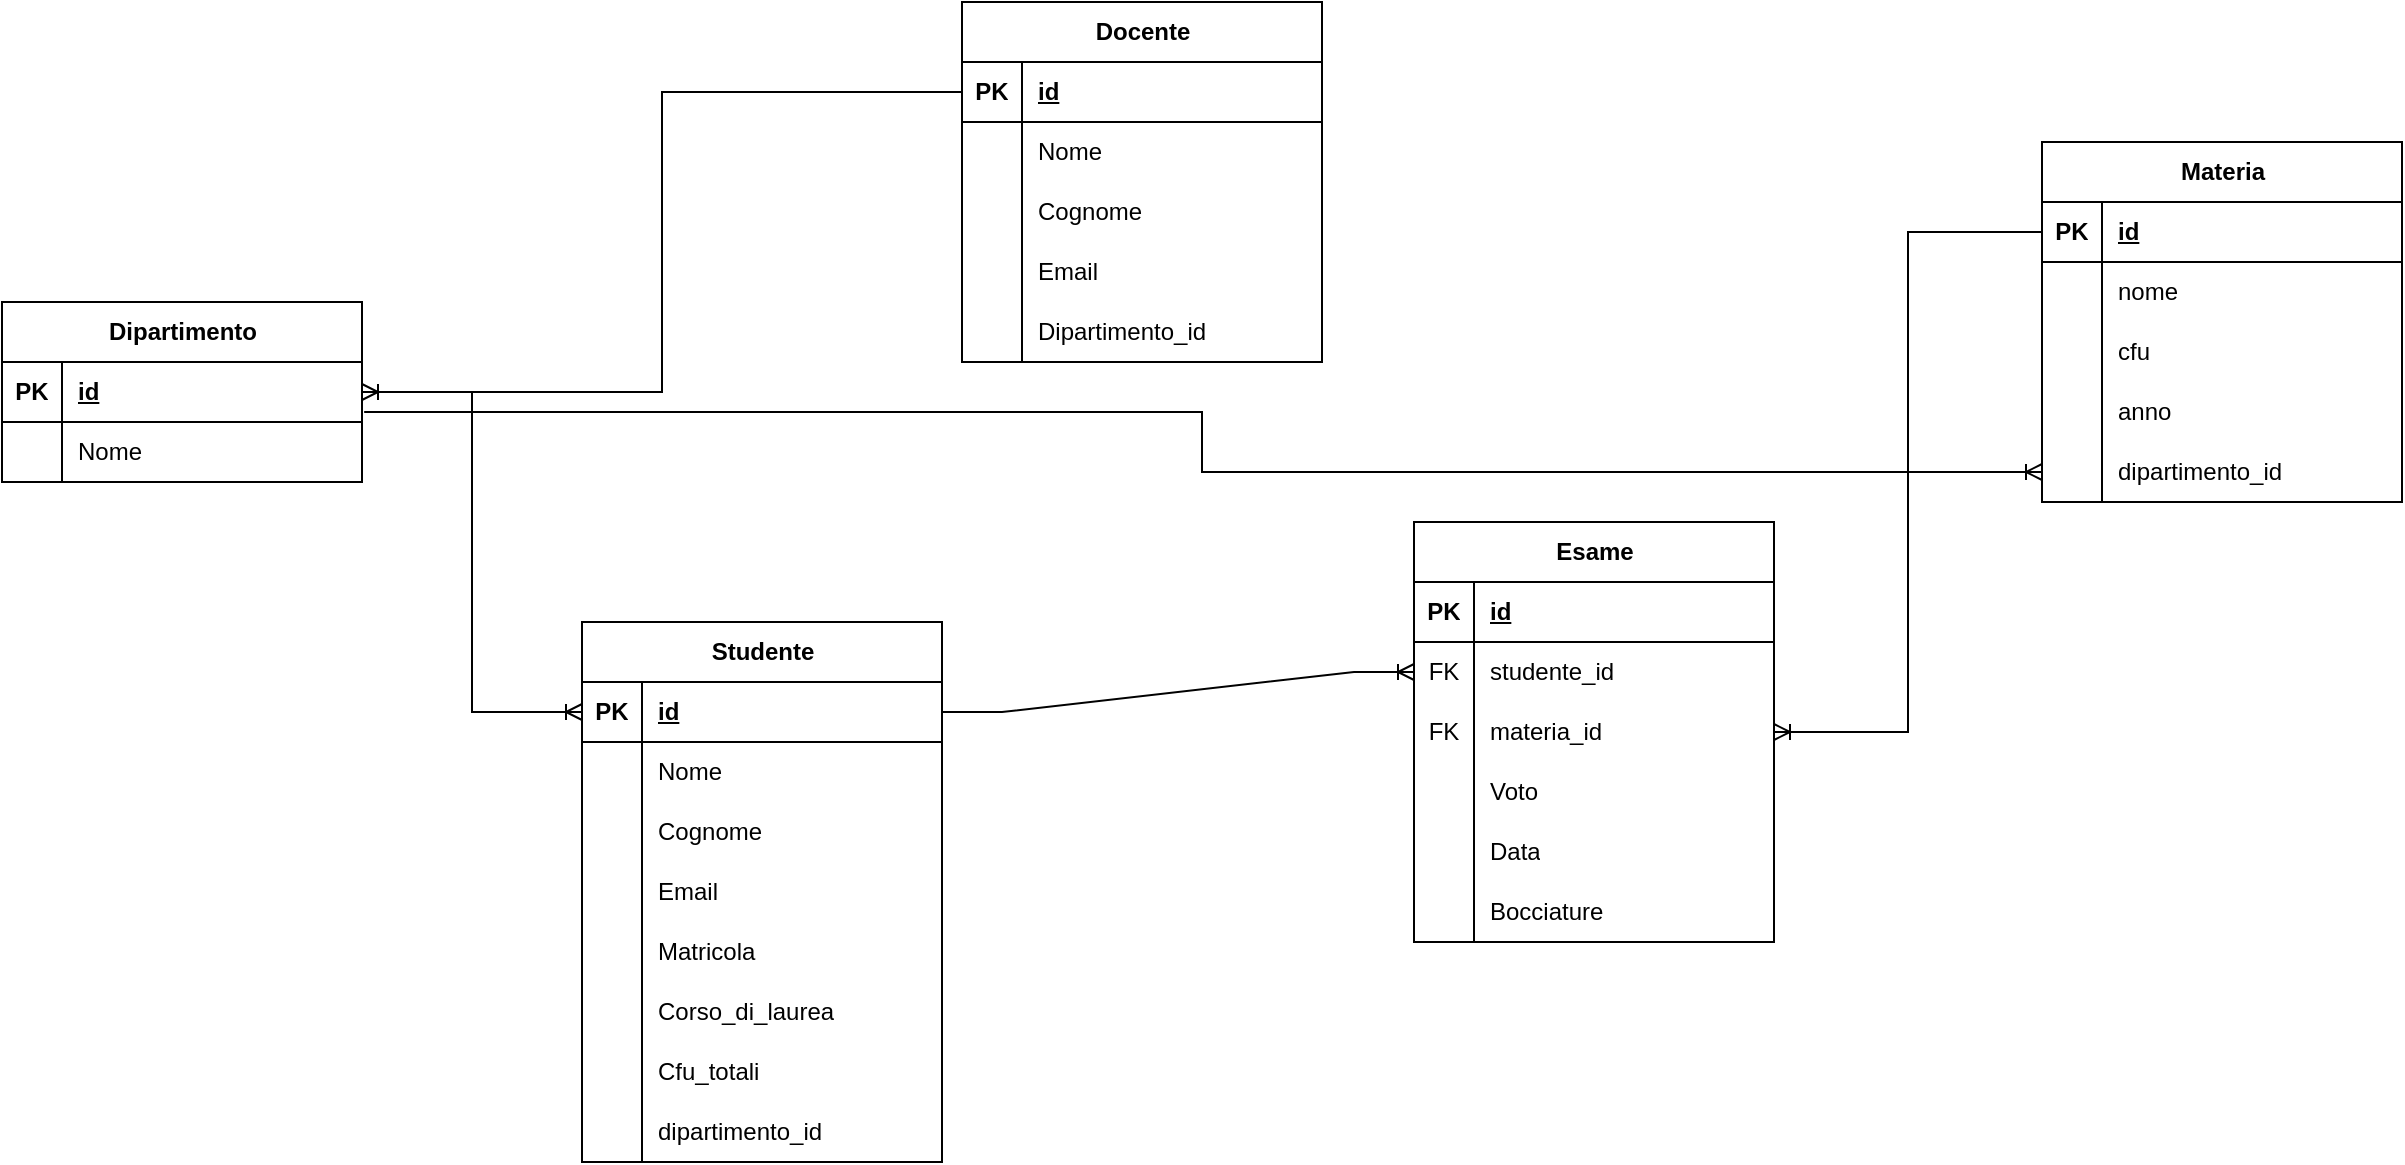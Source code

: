 <mxfile version="26.0.16">
  <diagram name="Page-1" id="efa7a0a1-bf9b-a30e-e6df-94a7791c09e9">
    <mxGraphModel dx="2492" dy="1916" grid="1" gridSize="10" guides="1" tooltips="1" connect="1" arrows="1" fold="1" page="1" pageScale="1" pageWidth="826" pageHeight="1169" background="none" math="0" shadow="0">
      <root>
        <mxCell id="0" />
        <mxCell id="1" parent="0" />
        <mxCell id="_u63M2XrX-vX41-G45kR-60" value="Dipartimento" style="shape=table;startSize=30;container=1;collapsible=1;childLayout=tableLayout;fixedRows=1;rowLines=0;fontStyle=1;align=center;resizeLast=1;html=1;" parent="1" vertex="1">
          <mxGeometry x="-260" y="-170" width="180" height="90" as="geometry" />
        </mxCell>
        <mxCell id="_u63M2XrX-vX41-G45kR-61" value="" style="shape=tableRow;horizontal=0;startSize=0;swimlaneHead=0;swimlaneBody=0;fillColor=none;collapsible=0;dropTarget=0;points=[[0,0.5],[1,0.5]];portConstraint=eastwest;top=0;left=0;right=0;bottom=1;" parent="_u63M2XrX-vX41-G45kR-60" vertex="1">
          <mxGeometry y="30" width="180" height="30" as="geometry" />
        </mxCell>
        <mxCell id="_u63M2XrX-vX41-G45kR-62" value="PK" style="shape=partialRectangle;connectable=0;fillColor=none;top=0;left=0;bottom=0;right=0;fontStyle=1;overflow=hidden;whiteSpace=wrap;html=1;" parent="_u63M2XrX-vX41-G45kR-61" vertex="1">
          <mxGeometry width="30" height="30" as="geometry">
            <mxRectangle width="30" height="30" as="alternateBounds" />
          </mxGeometry>
        </mxCell>
        <mxCell id="_u63M2XrX-vX41-G45kR-63" value="id&lt;span style=&quot;white-space: pre;&quot;&gt;&#x9;&lt;/span&gt;" style="shape=partialRectangle;connectable=0;fillColor=none;top=0;left=0;bottom=0;right=0;align=left;spacingLeft=6;fontStyle=5;overflow=hidden;whiteSpace=wrap;html=1;" parent="_u63M2XrX-vX41-G45kR-61" vertex="1">
          <mxGeometry x="30" width="150" height="30" as="geometry">
            <mxRectangle width="150" height="30" as="alternateBounds" />
          </mxGeometry>
        </mxCell>
        <mxCell id="_u63M2XrX-vX41-G45kR-64" value="" style="shape=tableRow;horizontal=0;startSize=0;swimlaneHead=0;swimlaneBody=0;fillColor=none;collapsible=0;dropTarget=0;points=[[0,0.5],[1,0.5]];portConstraint=eastwest;top=0;left=0;right=0;bottom=0;" parent="_u63M2XrX-vX41-G45kR-60" vertex="1">
          <mxGeometry y="60" width="180" height="30" as="geometry" />
        </mxCell>
        <mxCell id="_u63M2XrX-vX41-G45kR-65" value="" style="shape=partialRectangle;connectable=0;fillColor=none;top=0;left=0;bottom=0;right=0;editable=1;overflow=hidden;whiteSpace=wrap;html=1;" parent="_u63M2XrX-vX41-G45kR-64" vertex="1">
          <mxGeometry width="30" height="30" as="geometry">
            <mxRectangle width="30" height="30" as="alternateBounds" />
          </mxGeometry>
        </mxCell>
        <mxCell id="_u63M2XrX-vX41-G45kR-66" value="Nome" style="shape=partialRectangle;connectable=0;fillColor=none;top=0;left=0;bottom=0;right=0;align=left;spacingLeft=6;overflow=hidden;whiteSpace=wrap;html=1;" parent="_u63M2XrX-vX41-G45kR-64" vertex="1">
          <mxGeometry x="30" width="150" height="30" as="geometry">
            <mxRectangle width="150" height="30" as="alternateBounds" />
          </mxGeometry>
        </mxCell>
        <mxCell id="Lt_HKPZrhr7N8PW2pomk-114" value="Studente" style="shape=table;startSize=30;container=1;collapsible=1;childLayout=tableLayout;fixedRows=1;rowLines=0;fontStyle=1;align=center;resizeLast=1;html=1;" parent="1" vertex="1">
          <mxGeometry x="30" y="-10" width="180" height="270" as="geometry" />
        </mxCell>
        <mxCell id="Lt_HKPZrhr7N8PW2pomk-115" value="" style="shape=tableRow;horizontal=0;startSize=0;swimlaneHead=0;swimlaneBody=0;fillColor=none;collapsible=0;dropTarget=0;points=[[0,0.5],[1,0.5]];portConstraint=eastwest;top=0;left=0;right=0;bottom=1;" parent="Lt_HKPZrhr7N8PW2pomk-114" vertex="1">
          <mxGeometry y="30" width="180" height="30" as="geometry" />
        </mxCell>
        <mxCell id="Lt_HKPZrhr7N8PW2pomk-116" value="PK" style="shape=partialRectangle;connectable=0;fillColor=none;top=0;left=0;bottom=0;right=0;fontStyle=1;overflow=hidden;whiteSpace=wrap;html=1;" parent="Lt_HKPZrhr7N8PW2pomk-115" vertex="1">
          <mxGeometry width="30" height="30" as="geometry">
            <mxRectangle width="30" height="30" as="alternateBounds" />
          </mxGeometry>
        </mxCell>
        <mxCell id="Lt_HKPZrhr7N8PW2pomk-117" value="id&lt;span style=&quot;white-space: pre;&quot;&gt;&#x9;&lt;/span&gt;" style="shape=partialRectangle;connectable=0;fillColor=none;top=0;left=0;bottom=0;right=0;align=left;spacingLeft=6;fontStyle=5;overflow=hidden;whiteSpace=wrap;html=1;" parent="Lt_HKPZrhr7N8PW2pomk-115" vertex="1">
          <mxGeometry x="30" width="150" height="30" as="geometry">
            <mxRectangle width="150" height="30" as="alternateBounds" />
          </mxGeometry>
        </mxCell>
        <mxCell id="Lt_HKPZrhr7N8PW2pomk-118" value="" style="shape=tableRow;horizontal=0;startSize=0;swimlaneHead=0;swimlaneBody=0;fillColor=none;collapsible=0;dropTarget=0;points=[[0,0.5],[1,0.5]];portConstraint=eastwest;top=0;left=0;right=0;bottom=0;" parent="Lt_HKPZrhr7N8PW2pomk-114" vertex="1">
          <mxGeometry y="60" width="180" height="30" as="geometry" />
        </mxCell>
        <mxCell id="Lt_HKPZrhr7N8PW2pomk-119" value="" style="shape=partialRectangle;connectable=0;fillColor=none;top=0;left=0;bottom=0;right=0;editable=1;overflow=hidden;whiteSpace=wrap;html=1;" parent="Lt_HKPZrhr7N8PW2pomk-118" vertex="1">
          <mxGeometry width="30" height="30" as="geometry">
            <mxRectangle width="30" height="30" as="alternateBounds" />
          </mxGeometry>
        </mxCell>
        <mxCell id="Lt_HKPZrhr7N8PW2pomk-120" value="Nome" style="shape=partialRectangle;connectable=0;fillColor=none;top=0;left=0;bottom=0;right=0;align=left;spacingLeft=6;overflow=hidden;whiteSpace=wrap;html=1;" parent="Lt_HKPZrhr7N8PW2pomk-118" vertex="1">
          <mxGeometry x="30" width="150" height="30" as="geometry">
            <mxRectangle width="150" height="30" as="alternateBounds" />
          </mxGeometry>
        </mxCell>
        <mxCell id="Lt_HKPZrhr7N8PW2pomk-121" value="" style="shape=tableRow;horizontal=0;startSize=0;swimlaneHead=0;swimlaneBody=0;fillColor=none;collapsible=0;dropTarget=0;points=[[0,0.5],[1,0.5]];portConstraint=eastwest;top=0;left=0;right=0;bottom=0;" parent="Lt_HKPZrhr7N8PW2pomk-114" vertex="1">
          <mxGeometry y="90" width="180" height="30" as="geometry" />
        </mxCell>
        <mxCell id="Lt_HKPZrhr7N8PW2pomk-122" value="" style="shape=partialRectangle;connectable=0;fillColor=none;top=0;left=0;bottom=0;right=0;editable=1;overflow=hidden;whiteSpace=wrap;html=1;" parent="Lt_HKPZrhr7N8PW2pomk-121" vertex="1">
          <mxGeometry width="30" height="30" as="geometry">
            <mxRectangle width="30" height="30" as="alternateBounds" />
          </mxGeometry>
        </mxCell>
        <mxCell id="Lt_HKPZrhr7N8PW2pomk-123" value="Cognome" style="shape=partialRectangle;connectable=0;fillColor=none;top=0;left=0;bottom=0;right=0;align=left;spacingLeft=6;overflow=hidden;whiteSpace=wrap;html=1;" parent="Lt_HKPZrhr7N8PW2pomk-121" vertex="1">
          <mxGeometry x="30" width="150" height="30" as="geometry">
            <mxRectangle width="150" height="30" as="alternateBounds" />
          </mxGeometry>
        </mxCell>
        <mxCell id="Lt_HKPZrhr7N8PW2pomk-124" value="" style="shape=tableRow;horizontal=0;startSize=0;swimlaneHead=0;swimlaneBody=0;fillColor=none;collapsible=0;dropTarget=0;points=[[0,0.5],[1,0.5]];portConstraint=eastwest;top=0;left=0;right=0;bottom=0;" parent="Lt_HKPZrhr7N8PW2pomk-114" vertex="1">
          <mxGeometry y="120" width="180" height="30" as="geometry" />
        </mxCell>
        <mxCell id="Lt_HKPZrhr7N8PW2pomk-125" value="" style="shape=partialRectangle;connectable=0;fillColor=none;top=0;left=0;bottom=0;right=0;editable=1;overflow=hidden;whiteSpace=wrap;html=1;" parent="Lt_HKPZrhr7N8PW2pomk-124" vertex="1">
          <mxGeometry width="30" height="30" as="geometry">
            <mxRectangle width="30" height="30" as="alternateBounds" />
          </mxGeometry>
        </mxCell>
        <mxCell id="Lt_HKPZrhr7N8PW2pomk-126" value="Email" style="shape=partialRectangle;connectable=0;fillColor=none;top=0;left=0;bottom=0;right=0;align=left;spacingLeft=6;overflow=hidden;whiteSpace=wrap;html=1;" parent="Lt_HKPZrhr7N8PW2pomk-124" vertex="1">
          <mxGeometry x="30" width="150" height="30" as="geometry">
            <mxRectangle width="150" height="30" as="alternateBounds" />
          </mxGeometry>
        </mxCell>
        <mxCell id="Lt_HKPZrhr7N8PW2pomk-127" style="shape=tableRow;horizontal=0;startSize=0;swimlaneHead=0;swimlaneBody=0;fillColor=none;collapsible=0;dropTarget=0;points=[[0,0.5],[1,0.5]];portConstraint=eastwest;top=0;left=0;right=0;bottom=0;" parent="Lt_HKPZrhr7N8PW2pomk-114" vertex="1">
          <mxGeometry y="150" width="180" height="30" as="geometry" />
        </mxCell>
        <mxCell id="Lt_HKPZrhr7N8PW2pomk-128" style="shape=partialRectangle;connectable=0;fillColor=none;top=0;left=0;bottom=0;right=0;editable=1;overflow=hidden;whiteSpace=wrap;html=1;" parent="Lt_HKPZrhr7N8PW2pomk-127" vertex="1">
          <mxGeometry width="30" height="30" as="geometry">
            <mxRectangle width="30" height="30" as="alternateBounds" />
          </mxGeometry>
        </mxCell>
        <mxCell id="Lt_HKPZrhr7N8PW2pomk-129" value="Matricola" style="shape=partialRectangle;connectable=0;fillColor=none;top=0;left=0;bottom=0;right=0;align=left;spacingLeft=6;overflow=hidden;whiteSpace=wrap;html=1;" parent="Lt_HKPZrhr7N8PW2pomk-127" vertex="1">
          <mxGeometry x="30" width="150" height="30" as="geometry">
            <mxRectangle width="150" height="30" as="alternateBounds" />
          </mxGeometry>
        </mxCell>
        <mxCell id="Lt_HKPZrhr7N8PW2pomk-133" style="shape=tableRow;horizontal=0;startSize=0;swimlaneHead=0;swimlaneBody=0;fillColor=none;collapsible=0;dropTarget=0;points=[[0,0.5],[1,0.5]];portConstraint=eastwest;top=0;left=0;right=0;bottom=0;" parent="Lt_HKPZrhr7N8PW2pomk-114" vertex="1">
          <mxGeometry y="180" width="180" height="30" as="geometry" />
        </mxCell>
        <mxCell id="Lt_HKPZrhr7N8PW2pomk-134" style="shape=partialRectangle;connectable=0;fillColor=none;top=0;left=0;bottom=0;right=0;editable=1;overflow=hidden;whiteSpace=wrap;html=1;" parent="Lt_HKPZrhr7N8PW2pomk-133" vertex="1">
          <mxGeometry width="30" height="30" as="geometry">
            <mxRectangle width="30" height="30" as="alternateBounds" />
          </mxGeometry>
        </mxCell>
        <mxCell id="Lt_HKPZrhr7N8PW2pomk-135" value="Corso_di_laurea" style="shape=partialRectangle;connectable=0;fillColor=none;top=0;left=0;bottom=0;right=0;align=left;spacingLeft=6;overflow=hidden;whiteSpace=wrap;html=1;" parent="Lt_HKPZrhr7N8PW2pomk-133" vertex="1">
          <mxGeometry x="30" width="150" height="30" as="geometry">
            <mxRectangle width="150" height="30" as="alternateBounds" />
          </mxGeometry>
        </mxCell>
        <mxCell id="Lt_HKPZrhr7N8PW2pomk-130" style="shape=tableRow;horizontal=0;startSize=0;swimlaneHead=0;swimlaneBody=0;fillColor=none;collapsible=0;dropTarget=0;points=[[0,0.5],[1,0.5]];portConstraint=eastwest;top=0;left=0;right=0;bottom=0;" parent="Lt_HKPZrhr7N8PW2pomk-114" vertex="1">
          <mxGeometry y="210" width="180" height="30" as="geometry" />
        </mxCell>
        <mxCell id="Lt_HKPZrhr7N8PW2pomk-131" style="shape=partialRectangle;connectable=0;fillColor=none;top=0;left=0;bottom=0;right=0;editable=1;overflow=hidden;whiteSpace=wrap;html=1;" parent="Lt_HKPZrhr7N8PW2pomk-130" vertex="1">
          <mxGeometry width="30" height="30" as="geometry">
            <mxRectangle width="30" height="30" as="alternateBounds" />
          </mxGeometry>
        </mxCell>
        <mxCell id="Lt_HKPZrhr7N8PW2pomk-132" value="Cfu_totali" style="shape=partialRectangle;connectable=0;fillColor=none;top=0;left=0;bottom=0;right=0;align=left;spacingLeft=6;overflow=hidden;whiteSpace=wrap;html=1;" parent="Lt_HKPZrhr7N8PW2pomk-130" vertex="1">
          <mxGeometry x="30" width="150" height="30" as="geometry">
            <mxRectangle width="150" height="30" as="alternateBounds" />
          </mxGeometry>
        </mxCell>
        <mxCell id="EEXMYouyrITuyN5QLAeT-4" style="shape=tableRow;horizontal=0;startSize=0;swimlaneHead=0;swimlaneBody=0;fillColor=none;collapsible=0;dropTarget=0;points=[[0,0.5],[1,0.5]];portConstraint=eastwest;top=0;left=0;right=0;bottom=0;" parent="Lt_HKPZrhr7N8PW2pomk-114" vertex="1">
          <mxGeometry y="240" width="180" height="30" as="geometry" />
        </mxCell>
        <mxCell id="EEXMYouyrITuyN5QLAeT-5" style="shape=partialRectangle;connectable=0;fillColor=none;top=0;left=0;bottom=0;right=0;editable=1;overflow=hidden;whiteSpace=wrap;html=1;" parent="EEXMYouyrITuyN5QLAeT-4" vertex="1">
          <mxGeometry width="30" height="30" as="geometry">
            <mxRectangle width="30" height="30" as="alternateBounds" />
          </mxGeometry>
        </mxCell>
        <mxCell id="EEXMYouyrITuyN5QLAeT-6" value="dipartimento_id" style="shape=partialRectangle;connectable=0;fillColor=none;top=0;left=0;bottom=0;right=0;align=left;spacingLeft=6;overflow=hidden;whiteSpace=wrap;html=1;" parent="EEXMYouyrITuyN5QLAeT-4" vertex="1">
          <mxGeometry x="30" width="150" height="30" as="geometry">
            <mxRectangle width="150" height="30" as="alternateBounds" />
          </mxGeometry>
        </mxCell>
        <mxCell id="Lt_HKPZrhr7N8PW2pomk-139" value="Esame" style="shape=table;startSize=30;container=1;collapsible=1;childLayout=tableLayout;fixedRows=1;rowLines=0;fontStyle=1;align=center;resizeLast=1;html=1;" parent="1" vertex="1">
          <mxGeometry x="446" y="-60" width="180" height="210" as="geometry" />
        </mxCell>
        <mxCell id="Lt_HKPZrhr7N8PW2pomk-140" value="" style="shape=tableRow;horizontal=0;startSize=0;swimlaneHead=0;swimlaneBody=0;fillColor=none;collapsible=0;dropTarget=0;points=[[0,0.5],[1,0.5]];portConstraint=eastwest;top=0;left=0;right=0;bottom=1;" parent="Lt_HKPZrhr7N8PW2pomk-139" vertex="1">
          <mxGeometry y="30" width="180" height="30" as="geometry" />
        </mxCell>
        <mxCell id="Lt_HKPZrhr7N8PW2pomk-141" value="PK" style="shape=partialRectangle;connectable=0;fillColor=none;top=0;left=0;bottom=0;right=0;fontStyle=1;overflow=hidden;whiteSpace=wrap;html=1;" parent="Lt_HKPZrhr7N8PW2pomk-140" vertex="1">
          <mxGeometry width="30" height="30" as="geometry">
            <mxRectangle width="30" height="30" as="alternateBounds" />
          </mxGeometry>
        </mxCell>
        <mxCell id="Lt_HKPZrhr7N8PW2pomk-142" value="id" style="shape=partialRectangle;connectable=0;fillColor=none;top=0;left=0;bottom=0;right=0;align=left;spacingLeft=6;fontStyle=5;overflow=hidden;whiteSpace=wrap;html=1;" parent="Lt_HKPZrhr7N8PW2pomk-140" vertex="1">
          <mxGeometry x="30" width="150" height="30" as="geometry">
            <mxRectangle width="150" height="30" as="alternateBounds" />
          </mxGeometry>
        </mxCell>
        <mxCell id="Lt_HKPZrhr7N8PW2pomk-143" value="" style="shape=tableRow;horizontal=0;startSize=0;swimlaneHead=0;swimlaneBody=0;fillColor=none;collapsible=0;dropTarget=0;points=[[0,0.5],[1,0.5]];portConstraint=eastwest;top=0;left=0;right=0;bottom=0;" parent="Lt_HKPZrhr7N8PW2pomk-139" vertex="1">
          <mxGeometry y="60" width="180" height="30" as="geometry" />
        </mxCell>
        <mxCell id="Lt_HKPZrhr7N8PW2pomk-144" value="FK" style="shape=partialRectangle;connectable=0;fillColor=none;top=0;left=0;bottom=0;right=0;editable=1;overflow=hidden;whiteSpace=wrap;html=1;" parent="Lt_HKPZrhr7N8PW2pomk-143" vertex="1">
          <mxGeometry width="30" height="30" as="geometry">
            <mxRectangle width="30" height="30" as="alternateBounds" />
          </mxGeometry>
        </mxCell>
        <mxCell id="Lt_HKPZrhr7N8PW2pomk-145" value="studente_id" style="shape=partialRectangle;connectable=0;fillColor=none;top=0;left=0;bottom=0;right=0;align=left;spacingLeft=6;overflow=hidden;whiteSpace=wrap;html=1;" parent="Lt_HKPZrhr7N8PW2pomk-143" vertex="1">
          <mxGeometry x="30" width="150" height="30" as="geometry">
            <mxRectangle width="150" height="30" as="alternateBounds" />
          </mxGeometry>
        </mxCell>
        <mxCell id="Lt_HKPZrhr7N8PW2pomk-146" value="" style="shape=tableRow;horizontal=0;startSize=0;swimlaneHead=0;swimlaneBody=0;fillColor=none;collapsible=0;dropTarget=0;points=[[0,0.5],[1,0.5]];portConstraint=eastwest;top=0;left=0;right=0;bottom=0;" parent="Lt_HKPZrhr7N8PW2pomk-139" vertex="1">
          <mxGeometry y="90" width="180" height="30" as="geometry" />
        </mxCell>
        <mxCell id="Lt_HKPZrhr7N8PW2pomk-147" value="FK" style="shape=partialRectangle;connectable=0;fillColor=none;top=0;left=0;bottom=0;right=0;editable=1;overflow=hidden;whiteSpace=wrap;html=1;" parent="Lt_HKPZrhr7N8PW2pomk-146" vertex="1">
          <mxGeometry width="30" height="30" as="geometry">
            <mxRectangle width="30" height="30" as="alternateBounds" />
          </mxGeometry>
        </mxCell>
        <mxCell id="Lt_HKPZrhr7N8PW2pomk-148" value="materia_id" style="shape=partialRectangle;connectable=0;fillColor=none;top=0;left=0;bottom=0;right=0;align=left;spacingLeft=6;overflow=hidden;whiteSpace=wrap;html=1;" parent="Lt_HKPZrhr7N8PW2pomk-146" vertex="1">
          <mxGeometry x="30" width="150" height="30" as="geometry">
            <mxRectangle width="150" height="30" as="alternateBounds" />
          </mxGeometry>
        </mxCell>
        <mxCell id="Lt_HKPZrhr7N8PW2pomk-149" value="" style="shape=tableRow;horizontal=0;startSize=0;swimlaneHead=0;swimlaneBody=0;fillColor=none;collapsible=0;dropTarget=0;points=[[0,0.5],[1,0.5]];portConstraint=eastwest;top=0;left=0;right=0;bottom=0;" parent="Lt_HKPZrhr7N8PW2pomk-139" vertex="1">
          <mxGeometry y="120" width="180" height="30" as="geometry" />
        </mxCell>
        <mxCell id="Lt_HKPZrhr7N8PW2pomk-150" value="" style="shape=partialRectangle;connectable=0;fillColor=none;top=0;left=0;bottom=0;right=0;editable=1;overflow=hidden;whiteSpace=wrap;html=1;" parent="Lt_HKPZrhr7N8PW2pomk-149" vertex="1">
          <mxGeometry width="30" height="30" as="geometry">
            <mxRectangle width="30" height="30" as="alternateBounds" />
          </mxGeometry>
        </mxCell>
        <mxCell id="Lt_HKPZrhr7N8PW2pomk-151" value="Voto" style="shape=partialRectangle;connectable=0;fillColor=none;top=0;left=0;bottom=0;right=0;align=left;spacingLeft=6;overflow=hidden;whiteSpace=wrap;html=1;" parent="Lt_HKPZrhr7N8PW2pomk-149" vertex="1">
          <mxGeometry x="30" width="150" height="30" as="geometry">
            <mxRectangle width="150" height="30" as="alternateBounds" />
          </mxGeometry>
        </mxCell>
        <mxCell id="Lt_HKPZrhr7N8PW2pomk-168" value="" style="shape=tableRow;horizontal=0;startSize=0;swimlaneHead=0;swimlaneBody=0;fillColor=none;collapsible=0;dropTarget=0;points=[[0,0.5],[1,0.5]];portConstraint=eastwest;top=0;left=0;right=0;bottom=0;" parent="Lt_HKPZrhr7N8PW2pomk-139" vertex="1">
          <mxGeometry y="150" width="180" height="30" as="geometry" />
        </mxCell>
        <mxCell id="Lt_HKPZrhr7N8PW2pomk-169" value="" style="shape=partialRectangle;connectable=0;fillColor=none;top=0;left=0;bottom=0;right=0;editable=1;overflow=hidden;whiteSpace=wrap;html=1;" parent="Lt_HKPZrhr7N8PW2pomk-168" vertex="1">
          <mxGeometry width="30" height="30" as="geometry">
            <mxRectangle width="30" height="30" as="alternateBounds" />
          </mxGeometry>
        </mxCell>
        <mxCell id="Lt_HKPZrhr7N8PW2pomk-170" value="Data" style="shape=partialRectangle;connectable=0;fillColor=none;top=0;left=0;bottom=0;right=0;align=left;spacingLeft=6;overflow=hidden;whiteSpace=wrap;html=1;" parent="Lt_HKPZrhr7N8PW2pomk-168" vertex="1">
          <mxGeometry x="30" width="150" height="30" as="geometry">
            <mxRectangle width="150" height="30" as="alternateBounds" />
          </mxGeometry>
        </mxCell>
        <mxCell id="EEXMYouyrITuyN5QLAeT-7" value="" style="shape=tableRow;horizontal=0;startSize=0;swimlaneHead=0;swimlaneBody=0;fillColor=none;collapsible=0;dropTarget=0;points=[[0,0.5],[1,0.5]];portConstraint=eastwest;top=0;left=0;right=0;bottom=0;" parent="Lt_HKPZrhr7N8PW2pomk-139" vertex="1">
          <mxGeometry y="180" width="180" height="30" as="geometry" />
        </mxCell>
        <mxCell id="EEXMYouyrITuyN5QLAeT-8" value="" style="shape=partialRectangle;connectable=0;fillColor=none;top=0;left=0;bottom=0;right=0;editable=1;overflow=hidden;whiteSpace=wrap;html=1;" parent="EEXMYouyrITuyN5QLAeT-7" vertex="1">
          <mxGeometry width="30" height="30" as="geometry">
            <mxRectangle width="30" height="30" as="alternateBounds" />
          </mxGeometry>
        </mxCell>
        <mxCell id="EEXMYouyrITuyN5QLAeT-9" value="Bocciature" style="shape=partialRectangle;connectable=0;fillColor=none;top=0;left=0;bottom=0;right=0;align=left;spacingLeft=6;overflow=hidden;whiteSpace=wrap;html=1;" parent="EEXMYouyrITuyN5QLAeT-7" vertex="1">
          <mxGeometry x="30" width="150" height="30" as="geometry">
            <mxRectangle width="150" height="30" as="alternateBounds" />
          </mxGeometry>
        </mxCell>
        <mxCell id="d4QIdba352WCd6Ag_5fA-15" value="Materia" style="shape=table;startSize=30;container=1;collapsible=1;childLayout=tableLayout;fixedRows=1;rowLines=0;fontStyle=1;align=center;resizeLast=1;html=1;" parent="1" vertex="1">
          <mxGeometry x="760" y="-250" width="180" height="180" as="geometry" />
        </mxCell>
        <mxCell id="d4QIdba352WCd6Ag_5fA-16" value="" style="shape=tableRow;horizontal=0;startSize=0;swimlaneHead=0;swimlaneBody=0;fillColor=none;collapsible=0;dropTarget=0;points=[[0,0.5],[1,0.5]];portConstraint=eastwest;top=0;left=0;right=0;bottom=1;" parent="d4QIdba352WCd6Ag_5fA-15" vertex="1">
          <mxGeometry y="30" width="180" height="30" as="geometry" />
        </mxCell>
        <mxCell id="d4QIdba352WCd6Ag_5fA-17" value="PK" style="shape=partialRectangle;connectable=0;fillColor=none;top=0;left=0;bottom=0;right=0;fontStyle=1;overflow=hidden;whiteSpace=wrap;html=1;" parent="d4QIdba352WCd6Ag_5fA-16" vertex="1">
          <mxGeometry width="30" height="30" as="geometry">
            <mxRectangle width="30" height="30" as="alternateBounds" />
          </mxGeometry>
        </mxCell>
        <mxCell id="d4QIdba352WCd6Ag_5fA-18" value="id" style="shape=partialRectangle;connectable=0;fillColor=none;top=0;left=0;bottom=0;right=0;align=left;spacingLeft=6;fontStyle=5;overflow=hidden;whiteSpace=wrap;html=1;" parent="d4QIdba352WCd6Ag_5fA-16" vertex="1">
          <mxGeometry x="30" width="150" height="30" as="geometry">
            <mxRectangle width="150" height="30" as="alternateBounds" />
          </mxGeometry>
        </mxCell>
        <mxCell id="d4QIdba352WCd6Ag_5fA-19" value="" style="shape=tableRow;horizontal=0;startSize=0;swimlaneHead=0;swimlaneBody=0;fillColor=none;collapsible=0;dropTarget=0;points=[[0,0.5],[1,0.5]];portConstraint=eastwest;top=0;left=0;right=0;bottom=0;" parent="d4QIdba352WCd6Ag_5fA-15" vertex="1">
          <mxGeometry y="60" width="180" height="30" as="geometry" />
        </mxCell>
        <mxCell id="d4QIdba352WCd6Ag_5fA-20" value="" style="shape=partialRectangle;connectable=0;fillColor=none;top=0;left=0;bottom=0;right=0;editable=1;overflow=hidden;whiteSpace=wrap;html=1;" parent="d4QIdba352WCd6Ag_5fA-19" vertex="1">
          <mxGeometry width="30" height="30" as="geometry">
            <mxRectangle width="30" height="30" as="alternateBounds" />
          </mxGeometry>
        </mxCell>
        <mxCell id="d4QIdba352WCd6Ag_5fA-21" value="nome" style="shape=partialRectangle;connectable=0;fillColor=none;top=0;left=0;bottom=0;right=0;align=left;spacingLeft=6;overflow=hidden;whiteSpace=wrap;html=1;" parent="d4QIdba352WCd6Ag_5fA-19" vertex="1">
          <mxGeometry x="30" width="150" height="30" as="geometry">
            <mxRectangle width="150" height="30" as="alternateBounds" />
          </mxGeometry>
        </mxCell>
        <mxCell id="d4QIdba352WCd6Ag_5fA-22" value="" style="shape=tableRow;horizontal=0;startSize=0;swimlaneHead=0;swimlaneBody=0;fillColor=none;collapsible=0;dropTarget=0;points=[[0,0.5],[1,0.5]];portConstraint=eastwest;top=0;left=0;right=0;bottom=0;" parent="d4QIdba352WCd6Ag_5fA-15" vertex="1">
          <mxGeometry y="90" width="180" height="30" as="geometry" />
        </mxCell>
        <mxCell id="d4QIdba352WCd6Ag_5fA-23" value="" style="shape=partialRectangle;connectable=0;fillColor=none;top=0;left=0;bottom=0;right=0;editable=1;overflow=hidden;whiteSpace=wrap;html=1;" parent="d4QIdba352WCd6Ag_5fA-22" vertex="1">
          <mxGeometry width="30" height="30" as="geometry">
            <mxRectangle width="30" height="30" as="alternateBounds" />
          </mxGeometry>
        </mxCell>
        <mxCell id="d4QIdba352WCd6Ag_5fA-24" value="cfu" style="shape=partialRectangle;connectable=0;fillColor=none;top=0;left=0;bottom=0;right=0;align=left;spacingLeft=6;overflow=hidden;whiteSpace=wrap;html=1;" parent="d4QIdba352WCd6Ag_5fA-22" vertex="1">
          <mxGeometry x="30" width="150" height="30" as="geometry">
            <mxRectangle width="150" height="30" as="alternateBounds" />
          </mxGeometry>
        </mxCell>
        <mxCell id="d4QIdba352WCd6Ag_5fA-25" value="" style="shape=tableRow;horizontal=0;startSize=0;swimlaneHead=0;swimlaneBody=0;fillColor=none;collapsible=0;dropTarget=0;points=[[0,0.5],[1,0.5]];portConstraint=eastwest;top=0;left=0;right=0;bottom=0;" parent="d4QIdba352WCd6Ag_5fA-15" vertex="1">
          <mxGeometry y="120" width="180" height="30" as="geometry" />
        </mxCell>
        <mxCell id="d4QIdba352WCd6Ag_5fA-26" value="" style="shape=partialRectangle;connectable=0;fillColor=none;top=0;left=0;bottom=0;right=0;editable=1;overflow=hidden;whiteSpace=wrap;html=1;" parent="d4QIdba352WCd6Ag_5fA-25" vertex="1">
          <mxGeometry width="30" height="30" as="geometry">
            <mxRectangle width="30" height="30" as="alternateBounds" />
          </mxGeometry>
        </mxCell>
        <mxCell id="d4QIdba352WCd6Ag_5fA-27" value="anno" style="shape=partialRectangle;connectable=0;fillColor=none;top=0;left=0;bottom=0;right=0;align=left;spacingLeft=6;overflow=hidden;whiteSpace=wrap;html=1;" parent="d4QIdba352WCd6Ag_5fA-25" vertex="1">
          <mxGeometry x="30" width="150" height="30" as="geometry">
            <mxRectangle width="150" height="30" as="alternateBounds" />
          </mxGeometry>
        </mxCell>
        <mxCell id="EEXMYouyrITuyN5QLAeT-1" value="" style="shape=tableRow;horizontal=0;startSize=0;swimlaneHead=0;swimlaneBody=0;fillColor=none;collapsible=0;dropTarget=0;points=[[0,0.5],[1,0.5]];portConstraint=eastwest;top=0;left=0;right=0;bottom=0;" parent="d4QIdba352WCd6Ag_5fA-15" vertex="1">
          <mxGeometry y="150" width="180" height="30" as="geometry" />
        </mxCell>
        <mxCell id="EEXMYouyrITuyN5QLAeT-2" value="" style="shape=partialRectangle;connectable=0;fillColor=none;top=0;left=0;bottom=0;right=0;editable=1;overflow=hidden;whiteSpace=wrap;html=1;" parent="EEXMYouyrITuyN5QLAeT-1" vertex="1">
          <mxGeometry width="30" height="30" as="geometry">
            <mxRectangle width="30" height="30" as="alternateBounds" />
          </mxGeometry>
        </mxCell>
        <mxCell id="EEXMYouyrITuyN5QLAeT-3" value="dipartimento_id" style="shape=partialRectangle;connectable=0;fillColor=none;top=0;left=0;bottom=0;right=0;align=left;spacingLeft=6;overflow=hidden;whiteSpace=wrap;html=1;" parent="EEXMYouyrITuyN5QLAeT-1" vertex="1">
          <mxGeometry x="30" width="150" height="30" as="geometry">
            <mxRectangle width="150" height="30" as="alternateBounds" />
          </mxGeometry>
        </mxCell>
        <mxCell id="d4QIdba352WCd6Ag_5fA-37" value="" style="fontSize=12;html=1;endArrow=ERoneToMany;rounded=0;edgeStyle=orthogonalEdgeStyle;exitX=0;exitY=0.5;exitDx=0;exitDy=0;entryX=1;entryY=0.5;entryDx=0;entryDy=0;" parent="1" source="d4QIdba352WCd6Ag_5fA-16" target="Lt_HKPZrhr7N8PW2pomk-146" edge="1">
          <mxGeometry width="100" height="100" relative="1" as="geometry">
            <mxPoint x="480" y="50" as="sourcePoint" />
            <mxPoint x="330" y="340" as="targetPoint" />
          </mxGeometry>
        </mxCell>
        <mxCell id="_u63M2XrX-vX41-G45kR-1" value="Docente" style="shape=table;startSize=30;container=1;collapsible=1;childLayout=tableLayout;fixedRows=1;rowLines=0;fontStyle=1;align=center;resizeLast=1;html=1;" parent="1" vertex="1">
          <mxGeometry x="220" y="-320" width="180" height="180" as="geometry" />
        </mxCell>
        <mxCell id="_u63M2XrX-vX41-G45kR-2" value="" style="shape=tableRow;horizontal=0;startSize=0;swimlaneHead=0;swimlaneBody=0;fillColor=none;collapsible=0;dropTarget=0;points=[[0,0.5],[1,0.5]];portConstraint=eastwest;top=0;left=0;right=0;bottom=1;" parent="_u63M2XrX-vX41-G45kR-1" vertex="1">
          <mxGeometry y="30" width="180" height="30" as="geometry" />
        </mxCell>
        <mxCell id="_u63M2XrX-vX41-G45kR-3" value="PK" style="shape=partialRectangle;connectable=0;fillColor=none;top=0;left=0;bottom=0;right=0;fontStyle=1;overflow=hidden;whiteSpace=wrap;html=1;" parent="_u63M2XrX-vX41-G45kR-2" vertex="1">
          <mxGeometry width="30" height="30" as="geometry">
            <mxRectangle width="30" height="30" as="alternateBounds" />
          </mxGeometry>
        </mxCell>
        <mxCell id="_u63M2XrX-vX41-G45kR-4" value="id&lt;span style=&quot;white-space: pre;&quot;&gt;&#x9;&lt;/span&gt;" style="shape=partialRectangle;connectable=0;fillColor=none;top=0;left=0;bottom=0;right=0;align=left;spacingLeft=6;fontStyle=5;overflow=hidden;whiteSpace=wrap;html=1;" parent="_u63M2XrX-vX41-G45kR-2" vertex="1">
          <mxGeometry x="30" width="150" height="30" as="geometry">
            <mxRectangle width="150" height="30" as="alternateBounds" />
          </mxGeometry>
        </mxCell>
        <mxCell id="_u63M2XrX-vX41-G45kR-5" value="" style="shape=tableRow;horizontal=0;startSize=0;swimlaneHead=0;swimlaneBody=0;fillColor=none;collapsible=0;dropTarget=0;points=[[0,0.5],[1,0.5]];portConstraint=eastwest;top=0;left=0;right=0;bottom=0;" parent="_u63M2XrX-vX41-G45kR-1" vertex="1">
          <mxGeometry y="60" width="180" height="30" as="geometry" />
        </mxCell>
        <mxCell id="_u63M2XrX-vX41-G45kR-6" value="" style="shape=partialRectangle;connectable=0;fillColor=none;top=0;left=0;bottom=0;right=0;editable=1;overflow=hidden;whiteSpace=wrap;html=1;" parent="_u63M2XrX-vX41-G45kR-5" vertex="1">
          <mxGeometry width="30" height="30" as="geometry">
            <mxRectangle width="30" height="30" as="alternateBounds" />
          </mxGeometry>
        </mxCell>
        <mxCell id="_u63M2XrX-vX41-G45kR-7" value="Nome" style="shape=partialRectangle;connectable=0;fillColor=none;top=0;left=0;bottom=0;right=0;align=left;spacingLeft=6;overflow=hidden;whiteSpace=wrap;html=1;" parent="_u63M2XrX-vX41-G45kR-5" vertex="1">
          <mxGeometry x="30" width="150" height="30" as="geometry">
            <mxRectangle width="150" height="30" as="alternateBounds" />
          </mxGeometry>
        </mxCell>
        <mxCell id="_u63M2XrX-vX41-G45kR-8" value="" style="shape=tableRow;horizontal=0;startSize=0;swimlaneHead=0;swimlaneBody=0;fillColor=none;collapsible=0;dropTarget=0;points=[[0,0.5],[1,0.5]];portConstraint=eastwest;top=0;left=0;right=0;bottom=0;" parent="_u63M2XrX-vX41-G45kR-1" vertex="1">
          <mxGeometry y="90" width="180" height="30" as="geometry" />
        </mxCell>
        <mxCell id="_u63M2XrX-vX41-G45kR-9" value="" style="shape=partialRectangle;connectable=0;fillColor=none;top=0;left=0;bottom=0;right=0;editable=1;overflow=hidden;whiteSpace=wrap;html=1;" parent="_u63M2XrX-vX41-G45kR-8" vertex="1">
          <mxGeometry width="30" height="30" as="geometry">
            <mxRectangle width="30" height="30" as="alternateBounds" />
          </mxGeometry>
        </mxCell>
        <mxCell id="_u63M2XrX-vX41-G45kR-10" value="Cognome" style="shape=partialRectangle;connectable=0;fillColor=none;top=0;left=0;bottom=0;right=0;align=left;spacingLeft=6;overflow=hidden;whiteSpace=wrap;html=1;" parent="_u63M2XrX-vX41-G45kR-8" vertex="1">
          <mxGeometry x="30" width="150" height="30" as="geometry">
            <mxRectangle width="150" height="30" as="alternateBounds" />
          </mxGeometry>
        </mxCell>
        <mxCell id="_u63M2XrX-vX41-G45kR-11" value="" style="shape=tableRow;horizontal=0;startSize=0;swimlaneHead=0;swimlaneBody=0;fillColor=none;collapsible=0;dropTarget=0;points=[[0,0.5],[1,0.5]];portConstraint=eastwest;top=0;left=0;right=0;bottom=0;" parent="_u63M2XrX-vX41-G45kR-1" vertex="1">
          <mxGeometry y="120" width="180" height="30" as="geometry" />
        </mxCell>
        <mxCell id="_u63M2XrX-vX41-G45kR-12" value="" style="shape=partialRectangle;connectable=0;fillColor=none;top=0;left=0;bottom=0;right=0;editable=1;overflow=hidden;whiteSpace=wrap;html=1;" parent="_u63M2XrX-vX41-G45kR-11" vertex="1">
          <mxGeometry width="30" height="30" as="geometry">
            <mxRectangle width="30" height="30" as="alternateBounds" />
          </mxGeometry>
        </mxCell>
        <mxCell id="_u63M2XrX-vX41-G45kR-13" value="Email" style="shape=partialRectangle;connectable=0;fillColor=none;top=0;left=0;bottom=0;right=0;align=left;spacingLeft=6;overflow=hidden;whiteSpace=wrap;html=1;" parent="_u63M2XrX-vX41-G45kR-11" vertex="1">
          <mxGeometry x="30" width="150" height="30" as="geometry">
            <mxRectangle width="150" height="30" as="alternateBounds" />
          </mxGeometry>
        </mxCell>
        <mxCell id="_u63M2XrX-vX41-G45kR-17" style="shape=tableRow;horizontal=0;startSize=0;swimlaneHead=0;swimlaneBody=0;fillColor=none;collapsible=0;dropTarget=0;points=[[0,0.5],[1,0.5]];portConstraint=eastwest;top=0;left=0;right=0;bottom=0;" parent="_u63M2XrX-vX41-G45kR-1" vertex="1">
          <mxGeometry y="150" width="180" height="30" as="geometry" />
        </mxCell>
        <mxCell id="_u63M2XrX-vX41-G45kR-18" style="shape=partialRectangle;connectable=0;fillColor=none;top=0;left=0;bottom=0;right=0;editable=1;overflow=hidden;whiteSpace=wrap;html=1;" parent="_u63M2XrX-vX41-G45kR-17" vertex="1">
          <mxGeometry width="30" height="30" as="geometry">
            <mxRectangle width="30" height="30" as="alternateBounds" />
          </mxGeometry>
        </mxCell>
        <mxCell id="_u63M2XrX-vX41-G45kR-19" value="Dipartimento_id" style="shape=partialRectangle;connectable=0;fillColor=none;top=0;left=0;bottom=0;right=0;align=left;spacingLeft=6;overflow=hidden;whiteSpace=wrap;html=1;" parent="_u63M2XrX-vX41-G45kR-17" vertex="1">
          <mxGeometry x="30" width="150" height="30" as="geometry">
            <mxRectangle width="150" height="30" as="alternateBounds" />
          </mxGeometry>
        </mxCell>
        <mxCell id="_u63M2XrX-vX41-G45kR-49" value="" style="edgeStyle=entityRelationEdgeStyle;fontSize=12;html=1;endArrow=ERoneToMany;rounded=0;exitX=1;exitY=0.5;exitDx=0;exitDy=0;entryX=0;entryY=0.5;entryDx=0;entryDy=0;" parent="1" source="Lt_HKPZrhr7N8PW2pomk-115" target="Lt_HKPZrhr7N8PW2pomk-143" edge="1">
          <mxGeometry width="100" height="100" relative="1" as="geometry">
            <mxPoint x="260" y="70" as="sourcePoint" />
            <mxPoint x="360" y="-30" as="targetPoint" />
          </mxGeometry>
        </mxCell>
        <mxCell id="_u63M2XrX-vX41-G45kR-77" value="" style="edgeStyle=elbowEdgeStyle;fontSize=12;html=1;endArrow=ERoneToMany;rounded=0;entryX=1;entryY=0.5;entryDx=0;entryDy=0;exitX=0;exitY=0.5;exitDx=0;exitDy=0;" parent="1" source="_u63M2XrX-vX41-G45kR-2" target="_u63M2XrX-vX41-G45kR-61" edge="1">
          <mxGeometry width="100" height="100" relative="1" as="geometry">
            <mxPoint x="140" y="-280" as="sourcePoint" />
            <mxPoint x="60" y="-130" as="targetPoint" />
          </mxGeometry>
        </mxCell>
        <mxCell id="_u63M2XrX-vX41-G45kR-89" value="" style="edgeStyle=elbowEdgeStyle;fontSize=12;html=1;endArrow=ERoneToMany;rounded=0;exitX=1;exitY=0.5;exitDx=0;exitDy=0;" parent="1" source="_u63M2XrX-vX41-G45kR-61" edge="1">
          <mxGeometry width="100" height="100" relative="1" as="geometry">
            <mxPoint x="-260" y="-180" as="sourcePoint" />
            <mxPoint x="30" y="35" as="targetPoint" />
          </mxGeometry>
        </mxCell>
        <mxCell id="-aOUXZy9a6jgpu8FoXo6-1" value="" style="edgeStyle=orthogonalEdgeStyle;fontSize=12;html=1;endArrow=ERoneToMany;rounded=0;exitX=1.006;exitY=0.833;exitDx=0;exitDy=0;exitPerimeter=0;entryX=0;entryY=0.5;entryDx=0;entryDy=0;" edge="1" parent="1" source="_u63M2XrX-vX41-G45kR-61" target="EEXMYouyrITuyN5QLAeT-1">
          <mxGeometry width="100" height="100" relative="1" as="geometry">
            <mxPoint x="310" y="50" as="sourcePoint" />
            <mxPoint x="410" y="-50" as="targetPoint" />
          </mxGeometry>
        </mxCell>
      </root>
    </mxGraphModel>
  </diagram>
</mxfile>
